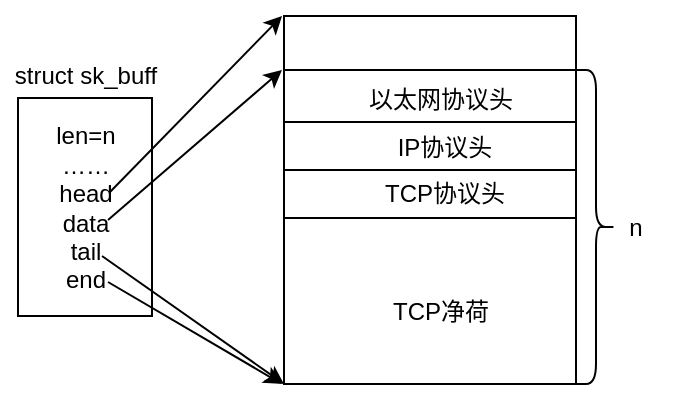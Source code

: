 <mxfile version="24.2.5" type="github">
  <diagram name="第 1 页" id="yYZ-SPm4oYmW-MQHjaNw">
    <mxGraphModel dx="625" dy="417" grid="0" gridSize="10" guides="1" tooltips="1" connect="1" arrows="1" fold="1" page="1" pageScale="1" pageWidth="1169" pageHeight="827" math="0" shadow="0">
      <root>
        <mxCell id="0" />
        <mxCell id="1" parent="0" />
        <mxCell id="1xG8v3itKe0TzVxBgz0c-1" value="" style="whiteSpace=wrap;html=1;" vertex="1" parent="1">
          <mxGeometry x="332" y="142" width="146" height="184" as="geometry" />
        </mxCell>
        <mxCell id="1xG8v3itKe0TzVxBgz0c-17" value="" style="whiteSpace=wrap;html=1;" vertex="1" parent="1">
          <mxGeometry x="199" y="183" width="67" height="109" as="geometry" />
        </mxCell>
        <mxCell id="1xG8v3itKe0TzVxBgz0c-18" value="len=n&lt;div&gt;……&lt;/div&gt;&lt;div&gt;head&lt;/div&gt;&lt;div&gt;data&lt;/div&gt;&lt;div&gt;tail&lt;/div&gt;&lt;div&gt;end&lt;/div&gt;" style="text;html=1;align=center;verticalAlign=middle;whiteSpace=wrap;rounded=0;" vertex="1" parent="1">
          <mxGeometry x="202.5" y="222.5" width="60" height="30" as="geometry" />
        </mxCell>
        <mxCell id="1xG8v3itKe0TzVxBgz0c-19" value="" style="endArrow=classic;html=1;rounded=0;" edge="1" parent="1">
          <mxGeometry width="50" height="50" relative="1" as="geometry">
            <mxPoint x="245" y="230" as="sourcePoint" />
            <mxPoint x="331" y="142" as="targetPoint" />
          </mxGeometry>
        </mxCell>
        <mxCell id="1xG8v3itKe0TzVxBgz0c-20" value="" style="endArrow=classic;html=1;rounded=0;" edge="1" parent="1">
          <mxGeometry width="50" height="50" relative="1" as="geometry">
            <mxPoint x="244" y="244" as="sourcePoint" />
            <mxPoint x="331" y="169" as="targetPoint" />
          </mxGeometry>
        </mxCell>
        <mxCell id="1xG8v3itKe0TzVxBgz0c-24" value="" style="endArrow=classic;html=1;rounded=0;" edge="1" parent="1">
          <mxGeometry width="50" height="50" relative="1" as="geometry">
            <mxPoint x="244" y="275" as="sourcePoint" />
            <mxPoint x="331" y="326" as="targetPoint" />
          </mxGeometry>
        </mxCell>
        <mxCell id="1xG8v3itKe0TzVxBgz0c-25" value="" style="shape=curlyBracket;whiteSpace=wrap;html=1;rounded=1;flipH=1;labelPosition=right;verticalLabelPosition=middle;align=left;verticalAlign=middle;" vertex="1" parent="1">
          <mxGeometry x="478" y="169" width="20" height="157" as="geometry" />
        </mxCell>
        <mxCell id="1xG8v3itKe0TzVxBgz0c-26" value="n" style="text;html=1;align=center;verticalAlign=middle;whiteSpace=wrap;rounded=0;" vertex="1" parent="1">
          <mxGeometry x="478" y="232.5" width="60" height="30" as="geometry" />
        </mxCell>
        <mxCell id="1xG8v3itKe0TzVxBgz0c-27" value="struct sk_buff" style="text;html=1;align=center;verticalAlign=middle;whiteSpace=wrap;rounded=0;" vertex="1" parent="1">
          <mxGeometry x="190.5" y="157" width="84" height="30" as="geometry" />
        </mxCell>
        <mxCell id="1xG8v3itKe0TzVxBgz0c-28" value="" style="endArrow=none;html=1;rounded=0;entryX=1;entryY=0.75;entryDx=0;entryDy=0;arcSize=0;exitX=0;exitY=0.75;exitDx=0;exitDy=0;" edge="1" parent="1">
          <mxGeometry width="50" height="50" relative="1" as="geometry">
            <mxPoint x="332" y="243" as="sourcePoint" />
            <mxPoint x="478" y="243" as="targetPoint" />
          </mxGeometry>
        </mxCell>
        <mxCell id="1xG8v3itKe0TzVxBgz0c-29" value="" style="endArrow=none;html=1;rounded=0;entryX=1;entryY=0.75;entryDx=0;entryDy=0;arcSize=0;exitX=0;exitY=0.75;exitDx=0;exitDy=0;" edge="1" parent="1">
          <mxGeometry width="50" height="50" relative="1" as="geometry">
            <mxPoint x="332" y="195" as="sourcePoint" />
            <mxPoint x="478" y="195" as="targetPoint" />
          </mxGeometry>
        </mxCell>
        <mxCell id="1xG8v3itKe0TzVxBgz0c-34" value="" style="endArrow=classic;html=1;rounded=0;entryX=0;entryY=1;entryDx=0;entryDy=0;" edge="1" parent="1" target="1xG8v3itKe0TzVxBgz0c-1">
          <mxGeometry width="50" height="50" relative="1" as="geometry">
            <mxPoint x="241" y="262" as="sourcePoint" />
            <mxPoint x="330" y="323" as="targetPoint" />
          </mxGeometry>
        </mxCell>
        <mxCell id="1xG8v3itKe0TzVxBgz0c-35" value="" style="endArrow=none;html=1;rounded=0;entryX=1;entryY=0.75;entryDx=0;entryDy=0;arcSize=0;exitX=0;exitY=0.75;exitDx=0;exitDy=0;" edge="1" parent="1">
          <mxGeometry width="50" height="50" relative="1" as="geometry">
            <mxPoint x="332" y="169" as="sourcePoint" />
            <mxPoint x="478" y="169" as="targetPoint" />
          </mxGeometry>
        </mxCell>
        <mxCell id="1xG8v3itKe0TzVxBgz0c-36" value="" style="endArrow=none;html=1;rounded=0;entryX=1;entryY=0.75;entryDx=0;entryDy=0;arcSize=0;exitX=0;exitY=0.75;exitDx=0;exitDy=0;" edge="1" parent="1">
          <mxGeometry width="50" height="50" relative="1" as="geometry">
            <mxPoint x="332" y="219.0" as="sourcePoint" />
            <mxPoint x="478" y="219.0" as="targetPoint" />
          </mxGeometry>
        </mxCell>
        <mxCell id="1xG8v3itKe0TzVxBgz0c-37" value="以太网协议头" style="text;html=1;align=center;verticalAlign=middle;whiteSpace=wrap;rounded=0;" vertex="1" parent="1">
          <mxGeometry x="372" y="168.5" width="77" height="30" as="geometry" />
        </mxCell>
        <mxCell id="1xG8v3itKe0TzVxBgz0c-38" value="IP协议头" style="text;html=1;align=center;verticalAlign=middle;whiteSpace=wrap;rounded=0;" vertex="1" parent="1">
          <mxGeometry x="374" y="192.5" width="77" height="30" as="geometry" />
        </mxCell>
        <mxCell id="1xG8v3itKe0TzVxBgz0c-39" value="TCP协议头" style="text;html=1;align=center;verticalAlign=middle;whiteSpace=wrap;rounded=0;" vertex="1" parent="1">
          <mxGeometry x="374" y="216" width="77" height="30" as="geometry" />
        </mxCell>
        <mxCell id="1xG8v3itKe0TzVxBgz0c-40" value="TCP净荷" style="text;html=1;align=center;verticalAlign=middle;whiteSpace=wrap;rounded=0;" vertex="1" parent="1">
          <mxGeometry x="372" y="275" width="77" height="30" as="geometry" />
        </mxCell>
      </root>
    </mxGraphModel>
  </diagram>
</mxfile>

